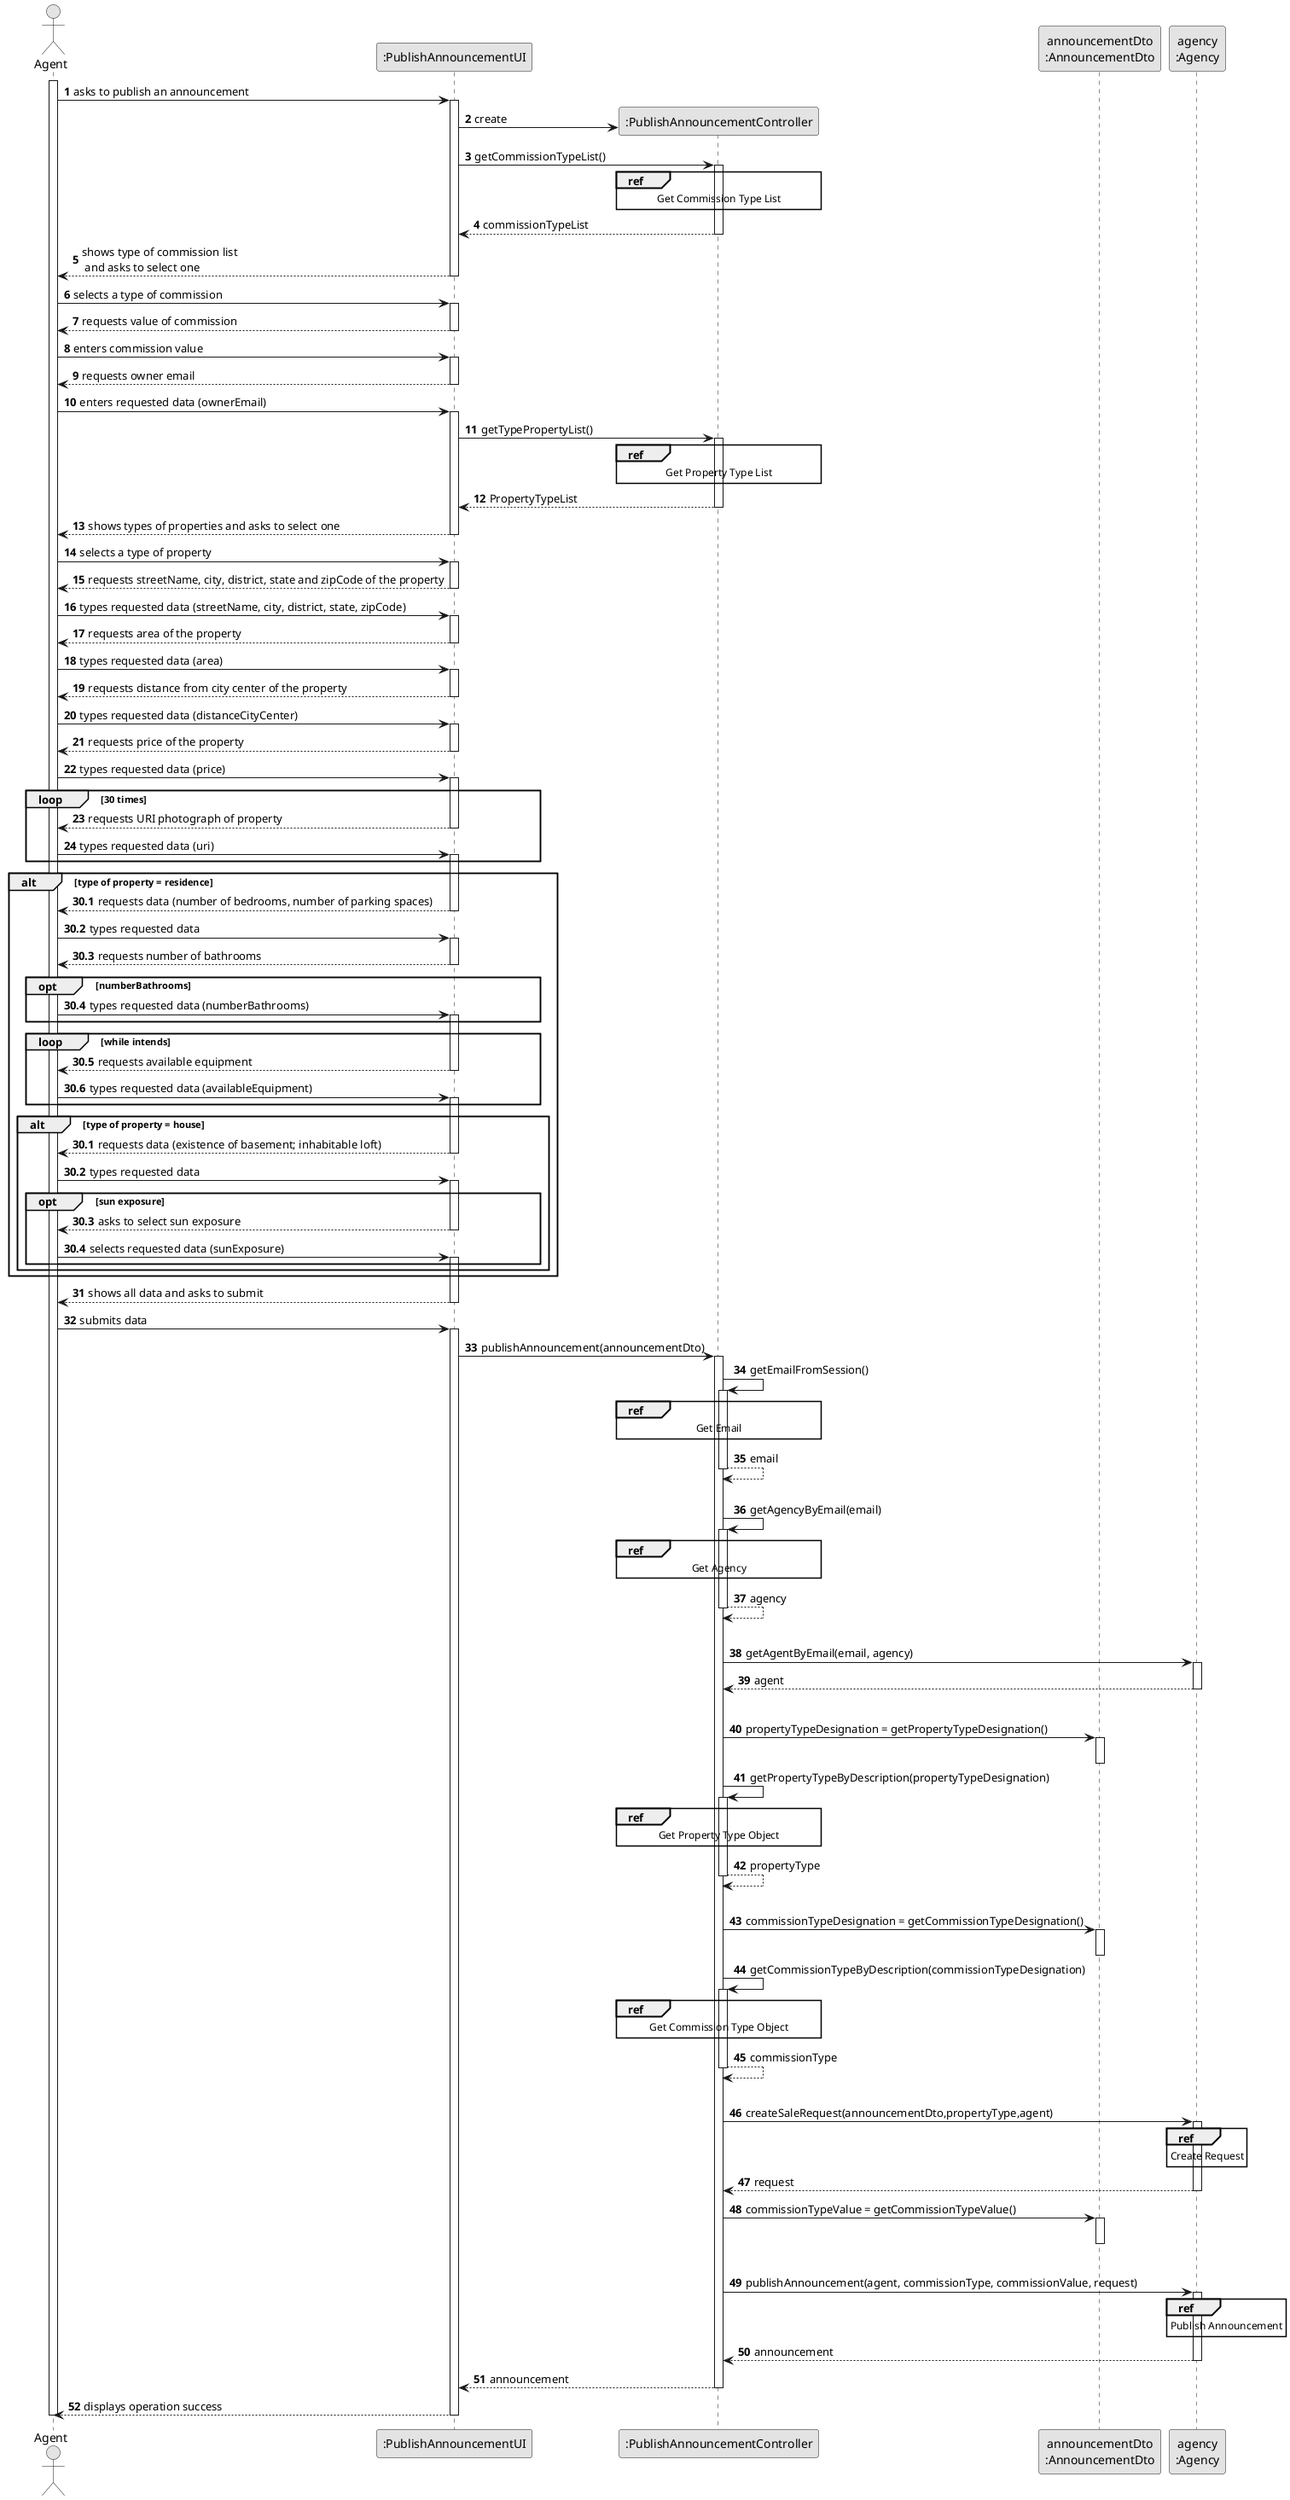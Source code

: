 @startuml
skinparam monochrome true
skinparam packageStyle rectangle
skinparam shadowing false

autonumber

'hide footbox
actor "Agent" as ADM
participant ":PublishAnnouncementUI" as UI
participant ":PublishAnnouncementController" as CTRL
participant "announcementDto\n:AnnouncementDto" as DTO
participant "agency\n:Agency" as AGENCY



activate ADM

            ADM -> UI : asks to publish an announcement
            activate UI

                UI -> CTRL** : create

                UI -> CTRL : getCommissionTypeList()

                    ref over CTRL
                                Get Commission Type List
                    end ref

                    activate CTRL

                    CTRL --> UI : commissionTypeList
                deactivate CTRL

                UI --> ADM : shows type of commission list\n and asks to select one

            deactivate UI

            ADM -> UI : selects a type of commission
            activate UI


            UI --> ADM : requests value of commission
            deactivate UI

            ADM -> UI : enters commission value
            activate UI


            UI --> ADM : requests owner email
            deactivate UI

            ADM -> UI : enters requested data (ownerEmail)
            activate UI


            UI -> CTRL : getTypePropertyList()

            ref over CTRL
                        Get Property Type List
            end ref

            activate CTRL

            CTRL --> UI : PropertyTypeList
            deactivate CTRL


        UI --> ADM : shows types of properties and asks to select one
        deactivate UI

        ADM -> UI : selects a type of property
        activate UI


        UI --> ADM : requests streetName, city, district, state and zipCode of the property
        deactivate UI

        ADM -> UI : types requested data (streetName, city, district, state, zipCode)
        activate UI


        UI --> ADM :  requests area of the property
        deactivate UI

        ADM -> UI : types requested data (area)
        activate UI


        UI --> ADM :  requests distance from city center of the property
        deactivate UI

        ADM -> UI : types requested data (distanceCityCenter)
        activate UI

        UI --> ADM :  requests price of the property
        deactivate UI

        ADM -> UI : types requested data (price)
        activate UI


        loop  30 times
            UI --> ADM : requests URI photograph of property
                deactivate UI

            ADM -> UI : types requested data (uri)
            activate UI
        end loop


 alt type of property = residence

        autonumber 30.1
        UI --> ADM : requests data (number of bedrooms, number of parking spaces)
        deactivate UI

        ADM -> UI : types requested data
        activate UI



        UI --> ADM : requests number of bathrooms
        deactivate UI

                opt numberBathrooms
                ADM -> UI : types requested data (numberBathrooms)
                activate UI
                end opt

       loop while intends
               UI --> ADM : requests available equipment
               deactivate UI

                       ADM -> UI : types requested data (availableEquipment)
                       activate  UI

               end loop

        alt type of property = house

        autonumber 30.1
        UI --> ADM : requests data (existence of basement; inhabitable loft)
        deactivate UI

        ADM -> UI : types requested data
        activate UI

            opt sun exposure
            UI --> ADM : asks to select sun exposure
            deactivate UI

            ADM -> UI : selects requested data (sunExposure)
            activate UI
            end opt

         end
     end

    autonumber 31
    UI --> ADM : shows all data and asks to submit
        deactivate UI

    ADM -> UI : submits data
    activate UI

        UI -> CTRL : publishAnnouncement(announcementDto)
        activate CTRL

        CTRL -> CTRL : getEmailFromSession()

            ref over CTRL
                Get Email
            end ref

            activate CTRL

        CTRL --> CTRL : email
        deactivate CTRL
        |||
        CTRL -> CTRL : getAgencyByEmail(email)

            ref over CTRL
                Get Agency
            end ref

            activate CTRL

        CTRL --> CTRL : agency
        deactivate CTRL
        |||
        CTRL -> AGENCY: getAgentByEmail(email, agency)
        activate AGENCY

        AGENCY --> CTRL : agent
        deactivate AGENCY

        |||
        CTRL -> DTO : propertyTypeDesignation = getPropertyTypeDesignation()
        activate DTO
        deactivate DTO

        CTRL-> CTRL : getPropertyTypeByDescription(propertyTypeDesignation)
            activate CTRL
                ref over CTRL
                Get Property Type Object
                end ref
            CTRL -->  CTRL: propertyType
            deactivate CTRL

        |||
        CTRL -> DTO : commissionTypeDesignation = getCommissionTypeDesignation()
        activate DTO
        deactivate DTO

        CTRL -> CTRL : getCommissionTypeByDescription(commissionTypeDesignation)
            activate CTRL
                ref over CTRL
                Get Commission Type Object
                end ref
            CTRL --> CTRL : commissionType
            deactivate CTRL
        |||
        CTRL -> AGENCY : createSaleRequest(announcementDto,propertyType,agent)
        activate AGENCY

        ref over AGENCY
        Create Request
        end ref

        AGENCY -->CTRL : request

        deactivate AGENCY

        CTRL -> DTO : commissionTypeValue = getCommissionTypeValue()
        activate DTO
        deactivate DTO
            |||
            CTRL -> AGENCY: publishAnnouncement(agent, commissionType, commissionValue, request)

                ref over AGENCY
                    Publish Announcement
                end ref

                activate AGENCY

            AGENCY --> CTRL: announcement
            deactivate AGENCY

            CTRL --> UI: announcement
            deactivate CTRL

            UI --> ADM: displays operation success
            deactivate UI

deactivate ADM

@enduml